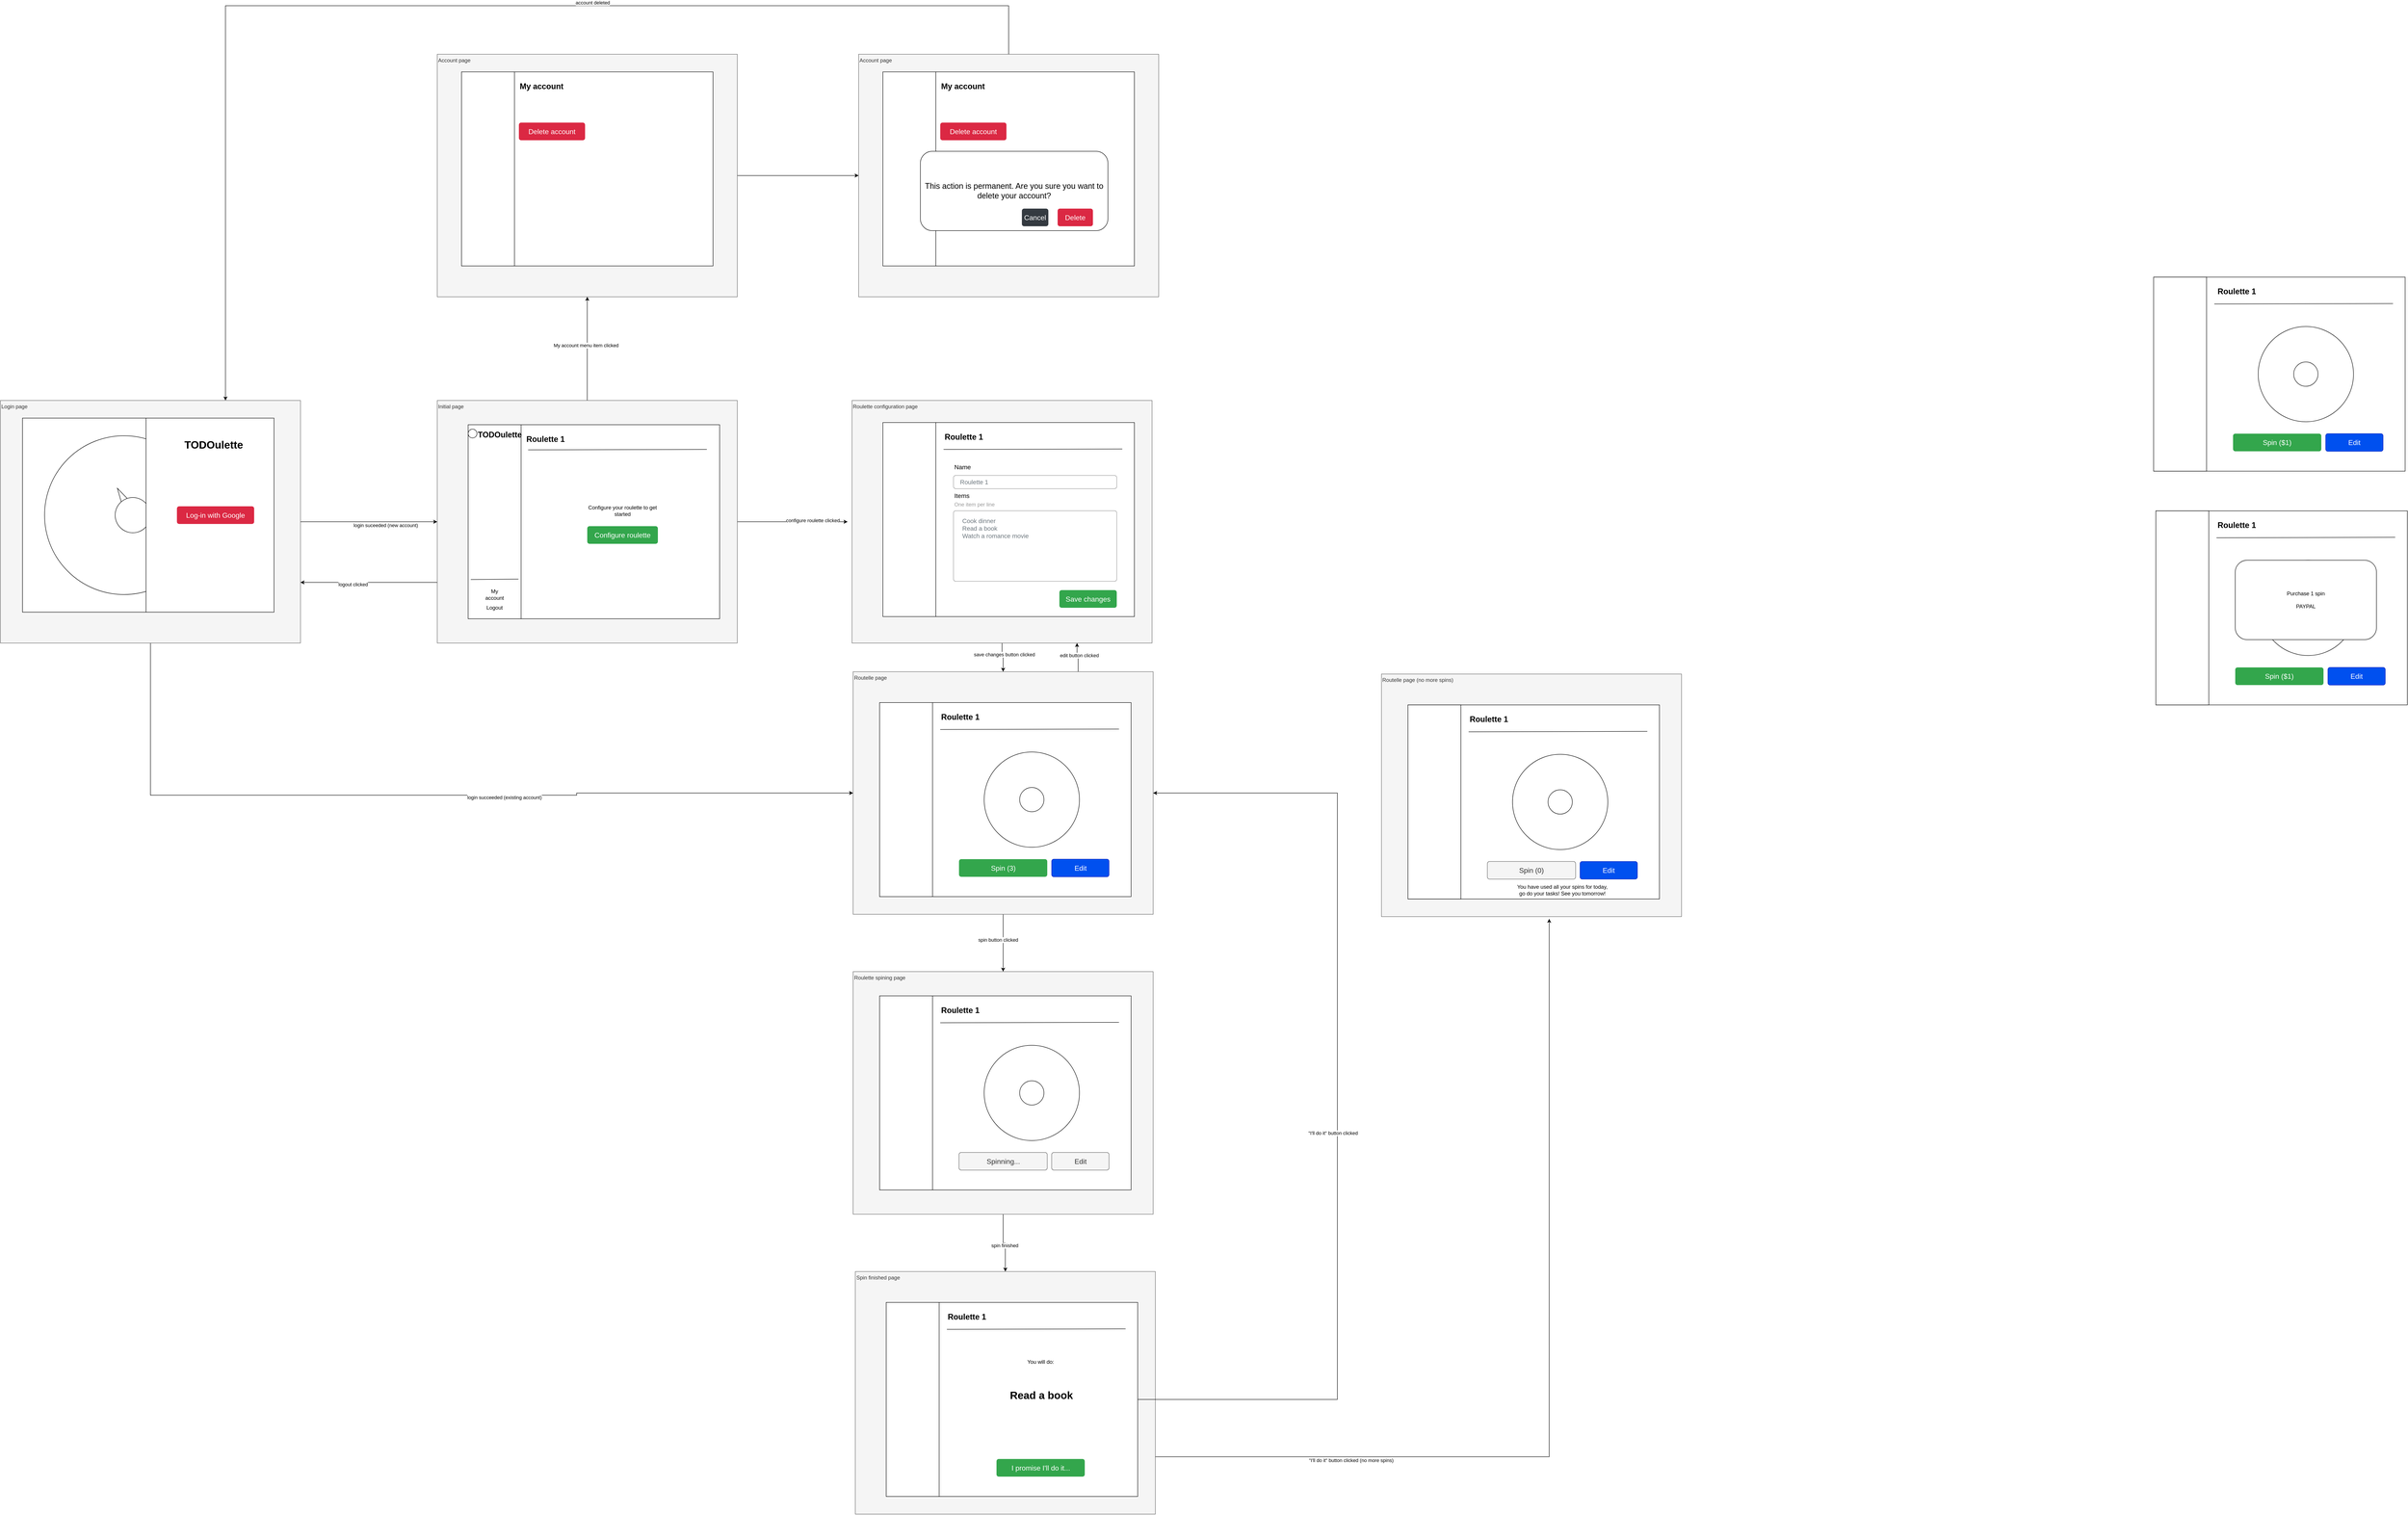 <mxfile version="27.0.9">
  <diagram id="_kltjX0dZ1afKoBh7RQo" name="Version 1 (limited spins)">
    <mxGraphModel dx="2907" dy="2923" grid="1" gridSize="10" guides="1" tooltips="1" connect="1" arrows="1" fold="1" page="1" pageScale="1" pageWidth="850" pageHeight="1100" math="0" shadow="0">
      <root>
        <mxCell id="0" />
        <mxCell id="1" parent="0" />
        <mxCell id="4SKJvG_wusuK_0YECNGo-34" value="Spin finished page" style="rounded=0;whiteSpace=wrap;html=1;fillColor=#f5f5f5;fontColor=#333333;strokeColor=#666666;align=left;verticalAlign=top;" parent="1" vertex="1">
          <mxGeometry x="1977.5" y="1930" width="680" height="550" as="geometry" />
        </mxCell>
        <mxCell id="4SKJvG_wusuK_0YECNGo-35" style="edgeStyle=orthogonalEdgeStyle;rounded=0;orthogonalLoop=1;jettySize=auto;html=1;entryX=0.5;entryY=0;entryDx=0;entryDy=0;" parent="1" source="4SKJvG_wusuK_0YECNGo-31" target="4SKJvG_wusuK_0YECNGo-34" edge="1">
          <mxGeometry relative="1" as="geometry" />
        </mxCell>
        <mxCell id="4SKJvG_wusuK_0YECNGo-36" value="spin finished" style="edgeLabel;html=1;align=center;verticalAlign=middle;resizable=0;points=[];" parent="4SKJvG_wusuK_0YECNGo-35" vertex="1" connectable="0">
          <mxGeometry x="0.117" y="-2" relative="1" as="geometry">
            <mxPoint as="offset" />
          </mxGeometry>
        </mxCell>
        <mxCell id="4SKJvG_wusuK_0YECNGo-31" value="Roulette spining page" style="rounded=0;whiteSpace=wrap;html=1;fillColor=#f5f5f5;fontColor=#333333;strokeColor=#666666;align=left;verticalAlign=top;" parent="1" vertex="1">
          <mxGeometry x="1972.5" y="1250" width="680" height="550" as="geometry" />
        </mxCell>
        <mxCell id="4SKJvG_wusuK_0YECNGo-29" style="edgeStyle=orthogonalEdgeStyle;rounded=0;orthogonalLoop=1;jettySize=auto;html=1;exitX=0.75;exitY=0;exitDx=0;exitDy=0;entryX=0.75;entryY=1;entryDx=0;entryDy=0;" parent="1" source="4SKJvG_wusuK_0YECNGo-13" target="4SKJvG_wusuK_0YECNGo-10" edge="1">
          <mxGeometry relative="1" as="geometry" />
        </mxCell>
        <mxCell id="4SKJvG_wusuK_0YECNGo-30" value="edit button clicked" style="edgeLabel;html=1;align=center;verticalAlign=middle;resizable=0;points=[];" parent="4SKJvG_wusuK_0YECNGo-29" vertex="1" connectable="0">
          <mxGeometry x="0.186" y="-5" relative="1" as="geometry">
            <mxPoint as="offset" />
          </mxGeometry>
        </mxCell>
        <mxCell id="4SKJvG_wusuK_0YECNGo-32" style="edgeStyle=orthogonalEdgeStyle;rounded=0;orthogonalLoop=1;jettySize=auto;html=1;entryX=0.5;entryY=0;entryDx=0;entryDy=0;" parent="1" source="4SKJvG_wusuK_0YECNGo-13" target="4SKJvG_wusuK_0YECNGo-31" edge="1">
          <mxGeometry relative="1" as="geometry" />
        </mxCell>
        <mxCell id="4SKJvG_wusuK_0YECNGo-33" value="spin button clicked" style="edgeLabel;html=1;align=center;verticalAlign=middle;resizable=0;points=[];" parent="4SKJvG_wusuK_0YECNGo-32" vertex="1" connectable="0">
          <mxGeometry x="-0.108" y="-12" relative="1" as="geometry">
            <mxPoint as="offset" />
          </mxGeometry>
        </mxCell>
        <mxCell id="4SKJvG_wusuK_0YECNGo-13" value="Routelle page" style="rounded=0;whiteSpace=wrap;html=1;fillColor=#f5f5f5;fontColor=#333333;strokeColor=#666666;align=left;verticalAlign=top;" parent="1" vertex="1">
          <mxGeometry x="1972.5" y="570" width="680" height="550" as="geometry" />
        </mxCell>
        <mxCell id="4SKJvG_wusuK_0YECNGo-27" style="edgeStyle=orthogonalEdgeStyle;rounded=0;orthogonalLoop=1;jettySize=auto;html=1;entryX=0.5;entryY=0;entryDx=0;entryDy=0;" parent="1" source="4SKJvG_wusuK_0YECNGo-10" target="4SKJvG_wusuK_0YECNGo-13" edge="1">
          <mxGeometry relative="1" as="geometry" />
        </mxCell>
        <mxCell id="4SKJvG_wusuK_0YECNGo-28" value="save changes button clicked" style="edgeLabel;html=1;align=center;verticalAlign=middle;resizable=0;points=[];" parent="4SKJvG_wusuK_0YECNGo-27" vertex="1" connectable="0">
          <mxGeometry x="-0.23" y="5" relative="1" as="geometry">
            <mxPoint as="offset" />
          </mxGeometry>
        </mxCell>
        <mxCell id="4SKJvG_wusuK_0YECNGo-10" value="Roulette configuration page" style="rounded=0;whiteSpace=wrap;html=1;fillColor=#f5f5f5;fontColor=#333333;strokeColor=#666666;align=left;verticalAlign=top;" parent="1" vertex="1">
          <mxGeometry x="1970" y="-45" width="680" height="550" as="geometry" />
        </mxCell>
        <mxCell id="4SKJvG_wusuK_0YECNGo-21" style="edgeStyle=orthogonalEdgeStyle;rounded=0;orthogonalLoop=1;jettySize=auto;html=1;entryX=0;entryY=0.5;entryDx=0;entryDy=0;" parent="1" source="4SKJvG_wusuK_0YECNGo-4" target="4SKJvG_wusuK_0YECNGo-16" edge="1">
          <mxGeometry relative="1" as="geometry" />
        </mxCell>
        <mxCell id="4SKJvG_wusuK_0YECNGo-4" value="Account page" style="rounded=0;whiteSpace=wrap;html=1;fillColor=#f5f5f5;fontColor=#333333;strokeColor=#666666;align=left;verticalAlign=top;" parent="1" vertex="1">
          <mxGeometry x="1030" y="-830" width="680" height="550" as="geometry" />
        </mxCell>
        <mxCell id="4SKJvG_wusuK_0YECNGo-6" style="edgeStyle=orthogonalEdgeStyle;rounded=0;orthogonalLoop=1;jettySize=auto;html=1;" parent="1" source="4SKJvG_wusuK_0YECNGo-1" target="4SKJvG_wusuK_0YECNGo-4" edge="1">
          <mxGeometry relative="1" as="geometry" />
        </mxCell>
        <mxCell id="4SKJvG_wusuK_0YECNGo-7" value="My account menu item clicked" style="edgeLabel;html=1;align=center;verticalAlign=middle;resizable=0;points=[];" parent="4SKJvG_wusuK_0YECNGo-6" vertex="1" connectable="0">
          <mxGeometry x="0.058" y="3" relative="1" as="geometry">
            <mxPoint y="-1" as="offset" />
          </mxGeometry>
        </mxCell>
        <mxCell id="4SKJvG_wusuK_0YECNGo-8" style="edgeStyle=orthogonalEdgeStyle;rounded=0;orthogonalLoop=1;jettySize=auto;html=1;exitX=0;exitY=0.75;exitDx=0;exitDy=0;entryX=1;entryY=0.75;entryDx=0;entryDy=0;" parent="1" source="4SKJvG_wusuK_0YECNGo-1" target="GNKquX3tjcensdPC8M7u-1" edge="1">
          <mxGeometry relative="1" as="geometry" />
        </mxCell>
        <mxCell id="4SKJvG_wusuK_0YECNGo-9" value="logout clicked" style="edgeLabel;html=1;align=center;verticalAlign=middle;resizable=0;points=[];" parent="4SKJvG_wusuK_0YECNGo-8" vertex="1" connectable="0">
          <mxGeometry x="0.237" y="4" relative="1" as="geometry">
            <mxPoint as="offset" />
          </mxGeometry>
        </mxCell>
        <mxCell id="4SKJvG_wusuK_0YECNGo-11" style="edgeStyle=orthogonalEdgeStyle;rounded=0;orthogonalLoop=1;jettySize=auto;html=1;" parent="1" source="4SKJvG_wusuK_0YECNGo-1" edge="1">
          <mxGeometry relative="1" as="geometry">
            <mxPoint x="1960" y="230" as="targetPoint" />
          </mxGeometry>
        </mxCell>
        <mxCell id="4SKJvG_wusuK_0YECNGo-12" value="configure roulette clicked" style="edgeLabel;html=1;align=center;verticalAlign=middle;resizable=0;points=[];" parent="4SKJvG_wusuK_0YECNGo-11" vertex="1" connectable="0">
          <mxGeometry x="0.378" y="4" relative="1" as="geometry">
            <mxPoint x="-1" as="offset" />
          </mxGeometry>
        </mxCell>
        <mxCell id="4SKJvG_wusuK_0YECNGo-1" value="Initial page" style="rounded=0;whiteSpace=wrap;html=1;fillColor=#f5f5f5;fontColor=#333333;strokeColor=#666666;align=left;verticalAlign=top;" parent="1" vertex="1">
          <mxGeometry x="1030" y="-45" width="680" height="550" as="geometry" />
        </mxCell>
        <mxCell id="4SKJvG_wusuK_0YECNGo-2" style="edgeStyle=orthogonalEdgeStyle;rounded=0;orthogonalLoop=1;jettySize=auto;html=1;entryX=0;entryY=0.5;entryDx=0;entryDy=0;" parent="1" source="GNKquX3tjcensdPC8M7u-1" target="4SKJvG_wusuK_0YECNGo-1" edge="1">
          <mxGeometry relative="1" as="geometry" />
        </mxCell>
        <mxCell id="4SKJvG_wusuK_0YECNGo-3" value="login suceeded (new account)" style="edgeLabel;html=1;align=center;verticalAlign=middle;resizable=0;points=[];" parent="4SKJvG_wusuK_0YECNGo-2" vertex="1" connectable="0">
          <mxGeometry x="0.248" y="-8" relative="1" as="geometry">
            <mxPoint x="-1" as="offset" />
          </mxGeometry>
        </mxCell>
        <mxCell id="4SKJvG_wusuK_0YECNGo-14" style="edgeStyle=orthogonalEdgeStyle;rounded=0;orthogonalLoop=1;jettySize=auto;html=1;entryX=0;entryY=0.5;entryDx=0;entryDy=0;" parent="1" source="GNKquX3tjcensdPC8M7u-1" target="4SKJvG_wusuK_0YECNGo-13" edge="1">
          <mxGeometry relative="1" as="geometry">
            <Array as="points">
              <mxPoint x="380" y="850" />
              <mxPoint x="1346" y="850" />
              <mxPoint x="1346" y="845" />
            </Array>
          </mxGeometry>
        </mxCell>
        <mxCell id="4SKJvG_wusuK_0YECNGo-15" value="login succeeded (existing account)" style="edgeLabel;html=1;align=center;verticalAlign=middle;resizable=0;points=[];" parent="4SKJvG_wusuK_0YECNGo-14" vertex="1" connectable="0">
          <mxGeometry x="0.181" y="-5" relative="1" as="geometry">
            <mxPoint as="offset" />
          </mxGeometry>
        </mxCell>
        <mxCell id="GNKquX3tjcensdPC8M7u-1" value="Login page" style="rounded=0;whiteSpace=wrap;html=1;fillColor=#f5f5f5;fontColor=#333333;strokeColor=#666666;align=left;verticalAlign=top;" parent="1" vertex="1">
          <mxGeometry x="40" y="-45" width="680" height="550" as="geometry" />
        </mxCell>
        <mxCell id="xZkq6OMs5n-9DprCI7Dk-1" value="" style="rounded=0;whiteSpace=wrap;html=1;" parent="1" vertex="1">
          <mxGeometry x="90" y="-5" width="570" height="440" as="geometry" />
        </mxCell>
        <mxCell id="rR4SrOsn7YcrLf4KnVZ0-2" value="" style="rounded=0;whiteSpace=wrap;html=1;" parent="1" vertex="1">
          <mxGeometry x="90" y="-5" width="280" height="440" as="geometry" />
        </mxCell>
        <mxCell id="rR4SrOsn7YcrLf4KnVZ0-4" value="" style="ellipse;whiteSpace=wrap;html=1;aspect=fixed;" parent="1" vertex="1">
          <mxGeometry x="140" y="35" width="360" height="360" as="geometry" />
        </mxCell>
        <mxCell id="rR4SrOsn7YcrLf4KnVZ0-7" value="" style="triangle;whiteSpace=wrap;html=1;rotation=-120;" parent="1" vertex="1">
          <mxGeometry x="290" y="165" width="60" height="30" as="geometry" />
        </mxCell>
        <mxCell id="rR4SrOsn7YcrLf4KnVZ0-6" value="" style="ellipse;whiteSpace=wrap;html=1;aspect=fixed;" parent="1" vertex="1">
          <mxGeometry x="300" y="175" width="80" height="80" as="geometry" />
        </mxCell>
        <mxCell id="rR4SrOsn7YcrLf4KnVZ0-5" value="" style="rounded=0;whiteSpace=wrap;html=1;" parent="1" vertex="1">
          <mxGeometry x="370" y="-5" width="290" height="440" as="geometry" />
        </mxCell>
        <mxCell id="rR4SrOsn7YcrLf4KnVZ0-1" value="Log-in with Google" style="html=1;shadow=0;dashed=0;shape=mxgraph.bootstrap.rrect;rSize=5;strokeColor=none;strokeWidth=1;fillColor=#DB2843;fontColor=#FFFFFF;whiteSpace=wrap;align=center;verticalAlign=middle;spacingLeft=0;fontStyle=0;fontSize=16;spacing=5;" parent="1" vertex="1">
          <mxGeometry x="440" y="195" width="175" height="40" as="geometry" />
        </mxCell>
        <mxCell id="rR4SrOsn7YcrLf4KnVZ0-8" value="&lt;h1 style=&quot;margin-top: 0px;&quot;&gt;TODOulette&lt;/h1&gt;" style="text;html=1;whiteSpace=wrap;overflow=hidden;rounded=0;" parent="1" vertex="1">
          <mxGeometry x="455" y="35" width="140" height="40" as="geometry" />
        </mxCell>
        <mxCell id="RsYt-immf06iiw5ztlk2-2" value="" style="rounded=0;whiteSpace=wrap;html=1;" parent="1" vertex="1">
          <mxGeometry x="1100" y="10" width="570" height="440" as="geometry" />
        </mxCell>
        <mxCell id="RsYt-immf06iiw5ztlk2-3" value="" style="rounded=0;whiteSpace=wrap;html=1;" parent="1" vertex="1">
          <mxGeometry x="1100" y="10" width="120" height="440" as="geometry" />
        </mxCell>
        <mxCell id="RsYt-immf06iiw5ztlk2-4" value="&lt;h1 style=&quot;margin-top: 0px;&quot;&gt;&lt;font style=&quot;font-size: 18px;&quot;&gt;TODOulette&lt;/font&gt;&lt;/h1&gt;" style="text;html=1;whiteSpace=wrap;overflow=hidden;rounded=0;" parent="1" vertex="1">
          <mxGeometry x="1120" y="10" width="140" height="40" as="geometry" />
        </mxCell>
        <mxCell id="RsYt-immf06iiw5ztlk2-5" value="Configure roulette" style="html=1;shadow=0;dashed=0;shape=mxgraph.bootstrap.rrect;rSize=5;strokeColor=none;strokeWidth=1;fillColor=#33A64C;fontColor=#FFFFFF;whiteSpace=wrap;align=center;verticalAlign=middle;spacingLeft=0;fontStyle=0;fontSize=16;spacing=5;" parent="1" vertex="1">
          <mxGeometry x="1370" y="240" width="160" height="40" as="geometry" />
        </mxCell>
        <mxCell id="mvWhSziDv5Osz0h54IR4-1" value="Configure your roulette to get started" style="text;html=1;align=center;verticalAlign=middle;whiteSpace=wrap;rounded=0;" parent="1" vertex="1">
          <mxGeometry x="1360" y="190" width="180" height="30" as="geometry" />
        </mxCell>
        <mxCell id="mvWhSziDv5Osz0h54IR4-3" value="Logout" style="text;html=1;align=center;verticalAlign=middle;whiteSpace=wrap;rounded=0;" parent="1" vertex="1">
          <mxGeometry x="1130" y="410" width="60" height="30" as="geometry" />
        </mxCell>
        <mxCell id="mvWhSziDv5Osz0h54IR4-20" value="My account" style="text;html=1;align=center;verticalAlign=middle;whiteSpace=wrap;rounded=0;" parent="1" vertex="1">
          <mxGeometry x="1130" y="380" width="60" height="30" as="geometry" />
        </mxCell>
        <mxCell id="mvWhSziDv5Osz0h54IR4-21" value="" style="rounded=0;whiteSpace=wrap;html=1;" parent="1" vertex="1">
          <mxGeometry x="2040" y="5" width="570" height="440" as="geometry" />
        </mxCell>
        <mxCell id="mvWhSziDv5Osz0h54IR4-22" value="" style="rounded=0;whiteSpace=wrap;html=1;" parent="1" vertex="1">
          <mxGeometry x="2040" y="5" width="120" height="440" as="geometry" />
        </mxCell>
        <mxCell id="mvWhSziDv5Osz0h54IR4-24" value="Save changes" style="html=1;shadow=0;dashed=0;shape=mxgraph.bootstrap.rrect;rSize=5;strokeColor=none;strokeWidth=1;fillColor=#33A64C;fontColor=#FFFFFF;whiteSpace=wrap;align=center;verticalAlign=middle;spacingLeft=0;fontStyle=0;fontSize=16;spacing=5;" parent="1" vertex="1">
          <mxGeometry x="2440" y="385" width="130" height="40" as="geometry" />
        </mxCell>
        <mxCell id="mvWhSziDv5Osz0h54IR4-32" value="Name" style="fillColor=none;strokeColor=none;align=left;fontSize=14;" parent="1" vertex="1">
          <mxGeometry x="2200" y="85" width="260" height="40" as="geometry" />
        </mxCell>
        <mxCell id="mvWhSziDv5Osz0h54IR4-33" value="Roulette 1" style="html=1;shadow=0;dashed=0;shape=mxgraph.bootstrap.rrect;rSize=5;fillColor=none;strokeColor=#999999;align=left;spacing=15;fontSize=14;fontColor=#6C767D;" parent="1" vertex="1">
          <mxGeometry x="2200" y="125" width="370" height="30" as="geometry" />
        </mxCell>
        <mxCell id="mvWhSziDv5Osz0h54IR4-34" value="One item per line" style="fillColor=none;strokeColor=none;align=left;spacing=2;fontSize=12;fontColor=#999999;" parent="1" vertex="1">
          <mxGeometry x="2200" y="175" width="260" height="30" as="geometry" />
        </mxCell>
        <mxCell id="mvWhSziDv5Osz0h54IR4-37" value="Cook dinner&lt;div&gt;Read a book&lt;/div&gt;&lt;div&gt;Watch a romance movie&lt;/div&gt;" style="html=1;shadow=0;dashed=0;shape=mxgraph.bootstrap.rrect;rSize=5;strokeColor=#999999;strokeWidth=1;fillColor=#FFFFFF;fontColor=#6C767D;whiteSpace=wrap;align=left;verticalAlign=top;spacingLeft=10;fontSize=14;spacing=10;" parent="1" vertex="1">
          <mxGeometry x="2200" y="205" width="370" height="160" as="geometry" />
        </mxCell>
        <mxCell id="mvWhSziDv5Osz0h54IR4-38" value="Items" style="fillColor=none;strokeColor=none;align=left;fontSize=14;" parent="1" vertex="1">
          <mxGeometry x="2200" y="150" width="50" height="40" as="geometry" />
        </mxCell>
        <mxCell id="mvWhSziDv5Osz0h54IR4-39" value="" style="rounded=0;whiteSpace=wrap;html=1;" parent="1" vertex="1">
          <mxGeometry x="2032.5" y="640" width="570" height="440" as="geometry" />
        </mxCell>
        <mxCell id="mvWhSziDv5Osz0h54IR4-40" value="" style="rounded=0;whiteSpace=wrap;html=1;" parent="1" vertex="1">
          <mxGeometry x="2032.5" y="640" width="120" height="440" as="geometry" />
        </mxCell>
        <mxCell id="mvWhSziDv5Osz0h54IR4-42" value="Edit" style="html=1;shadow=0;dashed=0;shape=mxgraph.bootstrap.rrect;rSize=5;strokeColor=#001DBC;strokeWidth=1;fillColor=#0050ef;whiteSpace=wrap;align=center;verticalAlign=middle;spacingLeft=0;fontStyle=0;fontSize=16;spacing=5;fontColor=#ffffff;" parent="1" vertex="1">
          <mxGeometry x="2422.5" y="995" width="130" height="40" as="geometry" />
        </mxCell>
        <mxCell id="mvWhSziDv5Osz0h54IR4-58" value="" style="ellipse;whiteSpace=wrap;html=1;aspect=fixed;" parent="1" vertex="1">
          <mxGeometry x="2269.5" y="752" width="216" height="216" as="geometry" />
        </mxCell>
        <mxCell id="mvWhSziDv5Osz0h54IR4-59" value="Spin (3)" style="html=1;shadow=0;dashed=0;shape=mxgraph.bootstrap.rrect;rSize=5;strokeColor=none;strokeWidth=1;fillColor=#33A64C;fontColor=#FFFFFF;whiteSpace=wrap;align=center;verticalAlign=middle;spacingLeft=0;fontStyle=0;fontSize=16;spacing=5;" parent="1" vertex="1">
          <mxGeometry x="2212.5" y="995" width="200" height="40" as="geometry" />
        </mxCell>
        <mxCell id="mvWhSziDv5Osz0h54IR4-60" value="" style="ellipse;whiteSpace=wrap;html=1;aspect=fixed;" parent="1" vertex="1">
          <mxGeometry x="2350" y="832.5" width="55" height="55" as="geometry" />
        </mxCell>
        <mxCell id="mvWhSziDv5Osz0h54IR4-77" value="&lt;h1 style=&quot;margin-top: 0px;&quot;&gt;&lt;font style=&quot;font-size: 18px;&quot;&gt;&lt;font style=&quot;&quot;&gt;Roulette &lt;/font&gt;1&lt;/font&gt;&lt;/h1&gt;" style="text;html=1;whiteSpace=wrap;overflow=hidden;rounded=0;" parent="1" vertex="1">
          <mxGeometry x="1230" y="20" width="180" height="40" as="geometry" />
        </mxCell>
        <mxCell id="mvWhSziDv5Osz0h54IR4-78" value="&lt;h1 style=&quot;margin-top: 0px;&quot;&gt;&lt;font style=&quot;font-size: 18px;&quot;&gt;&lt;font style=&quot;&quot;&gt;Roulette &lt;/font&gt;1&lt;/font&gt;&lt;/h1&gt;" style="text;html=1;whiteSpace=wrap;overflow=hidden;rounded=0;" parent="1" vertex="1">
          <mxGeometry x="2177.5" y="15" width="180" height="40" as="geometry" />
        </mxCell>
        <mxCell id="mvWhSziDv5Osz0h54IR4-80" value="&lt;h1 style=&quot;margin-top: 0px;&quot;&gt;&lt;font style=&quot;font-size: 18px;&quot;&gt;&lt;font style=&quot;&quot;&gt;Roulette &lt;/font&gt;1&lt;/font&gt;&lt;/h1&gt;" style="text;html=1;whiteSpace=wrap;overflow=hidden;rounded=0;" parent="1" vertex="1">
          <mxGeometry x="2170" y="650" width="180" height="40" as="geometry" />
        </mxCell>
        <mxCell id="mvWhSziDv5Osz0h54IR4-82" value="" style="ellipse;whiteSpace=wrap;html=1;aspect=fixed;" parent="1" vertex="1">
          <mxGeometry x="1100" y="20" width="20" height="20" as="geometry" />
        </mxCell>
        <mxCell id="mvWhSziDv5Osz0h54IR4-83" value="" style="endArrow=none;html=1;rounded=0;" parent="1" edge="1">
          <mxGeometry width="50" height="50" relative="1" as="geometry">
            <mxPoint x="1236" y="67" as="sourcePoint" />
            <mxPoint x="1641" y="66" as="targetPoint" />
          </mxGeometry>
        </mxCell>
        <mxCell id="mvWhSziDv5Osz0h54IR4-85" value="" style="endArrow=none;html=1;rounded=0;" parent="1" edge="1">
          <mxGeometry width="50" height="50" relative="1" as="geometry">
            <mxPoint x="1106" y="361" as="sourcePoint" />
            <mxPoint x="1214" y="360" as="targetPoint" />
          </mxGeometry>
        </mxCell>
        <mxCell id="mvWhSziDv5Osz0h54IR4-86" value="" style="endArrow=none;html=1;rounded=0;" parent="1" edge="1">
          <mxGeometry width="50" height="50" relative="1" as="geometry">
            <mxPoint x="2177.5" y="66" as="sourcePoint" />
            <mxPoint x="2582.5" y="65" as="targetPoint" />
          </mxGeometry>
        </mxCell>
        <mxCell id="mvWhSziDv5Osz0h54IR4-88" value="" style="endArrow=none;html=1;rounded=0;" parent="1" edge="1">
          <mxGeometry width="50" height="50" relative="1" as="geometry">
            <mxPoint x="2170" y="701" as="sourcePoint" />
            <mxPoint x="2575" y="700" as="targetPoint" />
          </mxGeometry>
        </mxCell>
        <mxCell id="mvWhSziDv5Osz0h54IR4-89" value="" style="rounded=0;whiteSpace=wrap;html=1;" parent="1" vertex="1">
          <mxGeometry x="1085" y="-790" width="570" height="440" as="geometry" />
        </mxCell>
        <mxCell id="mvWhSziDv5Osz0h54IR4-90" value="" style="rounded=0;whiteSpace=wrap;html=1;" parent="1" vertex="1">
          <mxGeometry x="1085" y="-790" width="120" height="440" as="geometry" />
        </mxCell>
        <mxCell id="mvWhSziDv5Osz0h54IR4-93" value="&lt;h1 style=&quot;margin-top: 0px;&quot;&gt;&lt;span style=&quot;font-size: 18px;&quot;&gt;My account&lt;/span&gt;&lt;/h1&gt;" style="text;html=1;whiteSpace=wrap;overflow=hidden;rounded=0;" parent="1" vertex="1">
          <mxGeometry x="1215" y="-780" width="180" height="40" as="geometry" />
        </mxCell>
        <mxCell id="4SKJvG_wusuK_0YECNGo-37" style="edgeStyle=orthogonalEdgeStyle;rounded=0;orthogonalLoop=1;jettySize=auto;html=1;entryX=1;entryY=0.5;entryDx=0;entryDy=0;" parent="1" source="mvWhSziDv5Osz0h54IR4-103" target="4SKJvG_wusuK_0YECNGo-13" edge="1">
          <mxGeometry relative="1" as="geometry">
            <Array as="points">
              <mxPoint x="3070" y="2220" />
              <mxPoint x="3070" y="845" />
            </Array>
          </mxGeometry>
        </mxCell>
        <mxCell id="4SKJvG_wusuK_0YECNGo-38" value="&quot;I&#39;ll do it&quot; button clicked" style="edgeLabel;html=1;align=center;verticalAlign=middle;resizable=0;points=[];" parent="4SKJvG_wusuK_0YECNGo-37" vertex="1" connectable="0">
          <mxGeometry x="-0.059" y="10" relative="1" as="geometry">
            <mxPoint as="offset" />
          </mxGeometry>
        </mxCell>
        <mxCell id="mvWhSziDv5Osz0h54IR4-103" value="" style="rounded=0;whiteSpace=wrap;html=1;" parent="1" vertex="1">
          <mxGeometry x="2047.5" y="2000" width="570" height="440" as="geometry" />
        </mxCell>
        <mxCell id="mvWhSziDv5Osz0h54IR4-104" value="" style="rounded=0;whiteSpace=wrap;html=1;" parent="1" vertex="1">
          <mxGeometry x="2047.5" y="2000" width="120" height="440" as="geometry" />
        </mxCell>
        <mxCell id="mvWhSziDv5Osz0h54IR4-107" value="I promise I&#39;ll do it..." style="html=1;shadow=0;dashed=0;shape=mxgraph.bootstrap.rrect;rSize=5;strokeColor=none;strokeWidth=1;fillColor=#33A64C;fontColor=#FFFFFF;whiteSpace=wrap;align=center;verticalAlign=middle;spacingLeft=0;fontStyle=0;fontSize=16;spacing=5;" parent="1" vertex="1">
          <mxGeometry x="2297.5" y="2355" width="200" height="40" as="geometry" />
        </mxCell>
        <mxCell id="mvWhSziDv5Osz0h54IR4-109" value="&lt;h1 style=&quot;margin-top: 0px;&quot;&gt;&lt;font style=&quot;font-size: 18px;&quot;&gt;&lt;font style=&quot;&quot;&gt;Roulette &lt;/font&gt;1&lt;/font&gt;&lt;/h1&gt;" style="text;html=1;whiteSpace=wrap;overflow=hidden;rounded=0;" parent="1" vertex="1">
          <mxGeometry x="2185" y="2010" width="180" height="40" as="geometry" />
        </mxCell>
        <mxCell id="mvWhSziDv5Osz0h54IR4-110" value="" style="endArrow=none;html=1;rounded=0;" parent="1" edge="1">
          <mxGeometry width="50" height="50" relative="1" as="geometry">
            <mxPoint x="2185" y="2061" as="sourcePoint" />
            <mxPoint x="2590" y="2060" as="targetPoint" />
          </mxGeometry>
        </mxCell>
        <mxCell id="mvWhSziDv5Osz0h54IR4-111" value="You will do:" style="text;html=1;align=center;verticalAlign=middle;whiteSpace=wrap;rounded=0;" parent="1" vertex="1">
          <mxGeometry x="2344" y="2120" width="107" height="30" as="geometry" />
        </mxCell>
        <mxCell id="mvWhSziDv5Osz0h54IR4-112" value="&lt;h1 style=&quot;margin-top: 0px;&quot;&gt;Read a book&lt;/h1&gt;" style="text;html=1;whiteSpace=wrap;overflow=hidden;rounded=0;" parent="1" vertex="1">
          <mxGeometry x="2325.5" y="2190" width="147" height="70" as="geometry" />
        </mxCell>
        <mxCell id="mvWhSziDv5Osz0h54IR4-114" value="" style="rounded=0;whiteSpace=wrap;html=1;" parent="1" vertex="1">
          <mxGeometry x="4920" y="-324.73" width="570" height="440" as="geometry" />
        </mxCell>
        <mxCell id="mvWhSziDv5Osz0h54IR4-115" value="" style="rounded=0;whiteSpace=wrap;html=1;" parent="1" vertex="1">
          <mxGeometry x="4920" y="-324.73" width="120" height="440" as="geometry" />
        </mxCell>
        <mxCell id="mvWhSziDv5Osz0h54IR4-116" value="Edit" style="html=1;shadow=0;dashed=0;shape=mxgraph.bootstrap.rrect;rSize=5;strokeColor=#001DBC;strokeWidth=1;fillColor=#0050ef;whiteSpace=wrap;align=center;verticalAlign=middle;spacingLeft=0;fontStyle=0;fontSize=16;spacing=5;fontColor=#ffffff;" parent="1" vertex="1">
          <mxGeometry x="5310" y="30.27" width="130" height="40" as="geometry" />
        </mxCell>
        <mxCell id="mvWhSziDv5Osz0h54IR4-117" value="" style="ellipse;whiteSpace=wrap;html=1;aspect=fixed;" parent="1" vertex="1">
          <mxGeometry x="5157" y="-212.73" width="216" height="216" as="geometry" />
        </mxCell>
        <mxCell id="mvWhSziDv5Osz0h54IR4-118" value="Spin ($1)" style="html=1;shadow=0;dashed=0;shape=mxgraph.bootstrap.rrect;rSize=5;strokeColor=none;strokeWidth=1;fillColor=#33A64C;fontColor=#FFFFFF;whiteSpace=wrap;align=center;verticalAlign=middle;spacingLeft=0;fontStyle=0;fontSize=16;spacing=5;" parent="1" vertex="1">
          <mxGeometry x="5100" y="30.27" width="200" height="40" as="geometry" />
        </mxCell>
        <mxCell id="mvWhSziDv5Osz0h54IR4-119" value="" style="ellipse;whiteSpace=wrap;html=1;aspect=fixed;" parent="1" vertex="1">
          <mxGeometry x="5237.5" y="-132.23" width="55" height="55" as="geometry" />
        </mxCell>
        <mxCell id="mvWhSziDv5Osz0h54IR4-120" value="&lt;h1 style=&quot;margin-top: 0px;&quot;&gt;&lt;font style=&quot;font-size: 18px;&quot;&gt;&lt;font style=&quot;&quot;&gt;Roulette &lt;/font&gt;1&lt;/font&gt;&lt;/h1&gt;" style="text;html=1;whiteSpace=wrap;overflow=hidden;rounded=0;" parent="1" vertex="1">
          <mxGeometry x="5062.5" y="-314.73" width="180" height="40" as="geometry" />
        </mxCell>
        <mxCell id="mvWhSziDv5Osz0h54IR4-121" value="" style="endArrow=none;html=1;rounded=0;" parent="1" edge="1">
          <mxGeometry width="50" height="50" relative="1" as="geometry">
            <mxPoint x="5057.5" y="-263.73" as="sourcePoint" />
            <mxPoint x="5462.5" y="-264.73" as="targetPoint" />
          </mxGeometry>
        </mxCell>
        <mxCell id="mvWhSziDv5Osz0h54IR4-122" value="Delete account" style="html=1;shadow=0;dashed=0;shape=mxgraph.bootstrap.rrect;rSize=5;strokeColor=none;strokeWidth=1;fillColor=#DB2843;fontColor=#FFFFFF;whiteSpace=wrap;align=center;verticalAlign=middle;spacingLeft=0;fontStyle=0;fontSize=16;spacing=5;" parent="1" vertex="1">
          <mxGeometry x="1215" y="-675" width="150" height="40" as="geometry" />
        </mxCell>
        <mxCell id="mvWhSziDv5Osz0h54IR4-163" value="" style="rounded=0;whiteSpace=wrap;html=1;" parent="1" vertex="1">
          <mxGeometry x="4925" y="205.27" width="570" height="440" as="geometry" />
        </mxCell>
        <mxCell id="mvWhSziDv5Osz0h54IR4-164" value="" style="rounded=0;whiteSpace=wrap;html=1;" parent="1" vertex="1">
          <mxGeometry x="4925" y="205.27" width="120" height="440" as="geometry" />
        </mxCell>
        <mxCell id="mvWhSziDv5Osz0h54IR4-165" value="Edit" style="html=1;shadow=0;dashed=0;shape=mxgraph.bootstrap.rrect;rSize=5;strokeColor=#001DBC;strokeWidth=1;fillColor=#0050ef;whiteSpace=wrap;align=center;verticalAlign=middle;spacingLeft=0;fontStyle=0;fontSize=16;spacing=5;fontColor=#ffffff;" parent="1" vertex="1">
          <mxGeometry x="5315" y="560.27" width="130" height="40" as="geometry" />
        </mxCell>
        <mxCell id="mvWhSziDv5Osz0h54IR4-166" value="" style="ellipse;whiteSpace=wrap;html=1;aspect=fixed;" parent="1" vertex="1">
          <mxGeometry x="5162" y="317.27" width="216" height="216" as="geometry" />
        </mxCell>
        <mxCell id="mvWhSziDv5Osz0h54IR4-167" value="Spin ($1)" style="html=1;shadow=0;dashed=0;shape=mxgraph.bootstrap.rrect;rSize=5;strokeColor=none;strokeWidth=1;fillColor=#33A64C;fontColor=#FFFFFF;whiteSpace=wrap;align=center;verticalAlign=middle;spacingLeft=0;fontStyle=0;fontSize=16;spacing=5;" parent="1" vertex="1">
          <mxGeometry x="5105" y="560.27" width="200" height="40" as="geometry" />
        </mxCell>
        <mxCell id="mvWhSziDv5Osz0h54IR4-168" value="" style="ellipse;whiteSpace=wrap;html=1;aspect=fixed;" parent="1" vertex="1">
          <mxGeometry x="5242.5" y="397.77" width="55" height="55" as="geometry" />
        </mxCell>
        <mxCell id="mvWhSziDv5Osz0h54IR4-169" value="&lt;h1 style=&quot;margin-top: 0px;&quot;&gt;&lt;font style=&quot;font-size: 18px;&quot;&gt;&lt;font style=&quot;&quot;&gt;Roulette &lt;/font&gt;1&lt;/font&gt;&lt;/h1&gt;" style="text;html=1;whiteSpace=wrap;overflow=hidden;rounded=0;" parent="1" vertex="1">
          <mxGeometry x="5062.5" y="215.27" width="180" height="40" as="geometry" />
        </mxCell>
        <mxCell id="mvWhSziDv5Osz0h54IR4-170" value="" style="endArrow=none;html=1;rounded=0;" parent="1" edge="1">
          <mxGeometry width="50" height="50" relative="1" as="geometry">
            <mxPoint x="5062.5" y="266.27" as="sourcePoint" />
            <mxPoint x="5467.5" y="265.27" as="targetPoint" />
          </mxGeometry>
        </mxCell>
        <mxCell id="mvWhSziDv5Osz0h54IR4-174" value="Purchase 1 spin&lt;div&gt;&lt;br&gt;&lt;/div&gt;&lt;div&gt;PAYPAL&lt;/div&gt;" style="rounded=1;whiteSpace=wrap;html=1;" parent="1" vertex="1">
          <mxGeometry x="5105" y="317.27" width="320" height="180" as="geometry" />
        </mxCell>
        <mxCell id="RssXFwSzg0zAoP-7W2g_-1" value="" style="rounded=0;whiteSpace=wrap;html=1;" parent="1" vertex="1">
          <mxGeometry x="2032.5" y="1305" width="570" height="440" as="geometry" />
        </mxCell>
        <mxCell id="RssXFwSzg0zAoP-7W2g_-2" value="" style="rounded=0;whiteSpace=wrap;html=1;" parent="1" vertex="1">
          <mxGeometry x="2032.5" y="1305" width="120" height="440" as="geometry" />
        </mxCell>
        <mxCell id="RssXFwSzg0zAoP-7W2g_-3" value="Edit" style="html=1;shadow=0;dashed=0;shape=mxgraph.bootstrap.rrect;rSize=5;strokeColor=#666666;strokeWidth=1;fillColor=#f5f5f5;whiteSpace=wrap;align=center;verticalAlign=middle;spacingLeft=0;fontStyle=0;fontSize=16;spacing=5;fontColor=#333333;" parent="1" vertex="1">
          <mxGeometry x="2422.5" y="1660" width="130" height="40" as="geometry" />
        </mxCell>
        <mxCell id="RssXFwSzg0zAoP-7W2g_-4" value="" style="ellipse;whiteSpace=wrap;html=1;aspect=fixed;" parent="1" vertex="1">
          <mxGeometry x="2269.5" y="1417" width="216" height="216" as="geometry" />
        </mxCell>
        <mxCell id="RssXFwSzg0zAoP-7W2g_-5" value="Spinning..." style="html=1;shadow=0;dashed=0;shape=mxgraph.bootstrap.rrect;rSize=5;strokeColor=#666666;strokeWidth=1;fillColor=#f5f5f5;fontColor=#333333;whiteSpace=wrap;align=center;verticalAlign=middle;spacingLeft=0;fontStyle=0;fontSize=16;spacing=5;" parent="1" vertex="1">
          <mxGeometry x="2212.5" y="1660" width="200" height="40" as="geometry" />
        </mxCell>
        <mxCell id="RssXFwSzg0zAoP-7W2g_-6" value="" style="ellipse;whiteSpace=wrap;html=1;aspect=fixed;" parent="1" vertex="1">
          <mxGeometry x="2350" y="1497.5" width="55" height="55" as="geometry" />
        </mxCell>
        <mxCell id="RssXFwSzg0zAoP-7W2g_-7" value="&lt;h1 style=&quot;margin-top: 0px;&quot;&gt;&lt;font style=&quot;font-size: 18px;&quot;&gt;&lt;font style=&quot;&quot;&gt;Roulette &lt;/font&gt;1&lt;/font&gt;&lt;/h1&gt;" style="text;html=1;whiteSpace=wrap;overflow=hidden;rounded=0;" parent="1" vertex="1">
          <mxGeometry x="2170" y="1315" width="180" height="40" as="geometry" />
        </mxCell>
        <mxCell id="RssXFwSzg0zAoP-7W2g_-8" value="" style="endArrow=none;html=1;rounded=0;" parent="1" edge="1">
          <mxGeometry width="50" height="50" relative="1" as="geometry">
            <mxPoint x="2170" y="1366" as="sourcePoint" />
            <mxPoint x="2575" y="1365" as="targetPoint" />
          </mxGeometry>
        </mxCell>
        <mxCell id="4SKJvG_wusuK_0YECNGo-25" style="edgeStyle=orthogonalEdgeStyle;rounded=0;orthogonalLoop=1;jettySize=auto;html=1;entryX=0.75;entryY=0;entryDx=0;entryDy=0;" parent="1" source="4SKJvG_wusuK_0YECNGo-16" target="GNKquX3tjcensdPC8M7u-1" edge="1">
          <mxGeometry relative="1" as="geometry">
            <Array as="points">
              <mxPoint x="2325" y="-940" />
              <mxPoint x="550" y="-940" />
            </Array>
          </mxGeometry>
        </mxCell>
        <mxCell id="4SKJvG_wusuK_0YECNGo-26" value="account deleted" style="edgeLabel;html=1;align=center;verticalAlign=middle;resizable=0;points=[];" parent="4SKJvG_wusuK_0YECNGo-25" vertex="1" connectable="0">
          <mxGeometry x="-0.242" y="-7" relative="1" as="geometry">
            <mxPoint as="offset" />
          </mxGeometry>
        </mxCell>
        <mxCell id="4SKJvG_wusuK_0YECNGo-16" value="Account page" style="rounded=0;whiteSpace=wrap;html=1;fillColor=#f5f5f5;fontColor=#333333;strokeColor=#666666;align=left;verticalAlign=top;" parent="1" vertex="1">
          <mxGeometry x="1985" y="-830" width="680" height="550" as="geometry" />
        </mxCell>
        <mxCell id="4SKJvG_wusuK_0YECNGo-17" value="" style="rounded=0;whiteSpace=wrap;html=1;" parent="1" vertex="1">
          <mxGeometry x="2040" y="-790" width="570" height="440" as="geometry" />
        </mxCell>
        <mxCell id="4SKJvG_wusuK_0YECNGo-18" value="" style="rounded=0;whiteSpace=wrap;html=1;" parent="1" vertex="1">
          <mxGeometry x="2040" y="-790" width="120" height="440" as="geometry" />
        </mxCell>
        <mxCell id="4SKJvG_wusuK_0YECNGo-19" value="&lt;h1 style=&quot;margin-top: 0px;&quot;&gt;&lt;span style=&quot;font-size: 18px;&quot;&gt;My account&lt;/span&gt;&lt;/h1&gt;" style="text;html=1;whiteSpace=wrap;overflow=hidden;rounded=0;" parent="1" vertex="1">
          <mxGeometry x="2170" y="-780" width="180" height="40" as="geometry" />
        </mxCell>
        <mxCell id="4SKJvG_wusuK_0YECNGo-20" value="Delete account" style="html=1;shadow=0;dashed=0;shape=mxgraph.bootstrap.rrect;rSize=5;strokeColor=none;strokeWidth=1;fillColor=#DB2843;fontColor=#FFFFFF;whiteSpace=wrap;align=center;verticalAlign=middle;spacingLeft=0;fontStyle=0;fontSize=16;spacing=5;" parent="1" vertex="1">
          <mxGeometry x="2170" y="-675" width="150" height="40" as="geometry" />
        </mxCell>
        <mxCell id="4SKJvG_wusuK_0YECNGo-22" value="&lt;font style=&quot;font-size: 18px;&quot;&gt;This action is permanent. Are you sure you want to delete your account?&lt;/font&gt;" style="rounded=1;whiteSpace=wrap;html=1;" parent="1" vertex="1">
          <mxGeometry x="2125" y="-610" width="425" height="180" as="geometry" />
        </mxCell>
        <mxCell id="4SKJvG_wusuK_0YECNGo-23" value="Delete" style="html=1;shadow=0;dashed=0;shape=mxgraph.bootstrap.rrect;rSize=5;strokeColor=none;strokeWidth=1;fillColor=#DB2843;fontColor=#FFFFFF;whiteSpace=wrap;align=center;verticalAlign=middle;spacingLeft=0;fontStyle=0;fontSize=16;spacing=5;" parent="1" vertex="1">
          <mxGeometry x="2436" y="-480" width="80" height="40" as="geometry" />
        </mxCell>
        <mxCell id="4SKJvG_wusuK_0YECNGo-24" value="Cancel" style="html=1;shadow=0;dashed=0;shape=mxgraph.bootstrap.rrect;rSize=5;strokeColor=none;strokeWidth=1;fillColor=#343A40;fontColor=#ffffff;whiteSpace=wrap;align=center;verticalAlign=middle;spacingLeft=0;fontStyle=0;fontSize=16;spacing=5;" parent="1" vertex="1">
          <mxGeometry x="2355" y="-480" width="60" height="40" as="geometry" />
        </mxCell>
        <mxCell id="j6sFRkjhFC-ntae6Wp6h-3" value="Routelle page (no more spins)" style="rounded=0;whiteSpace=wrap;html=1;fillColor=#f5f5f5;fontColor=#333333;strokeColor=#666666;align=left;verticalAlign=top;" vertex="1" parent="1">
          <mxGeometry x="3170" y="575.273" width="680" height="550" as="geometry" />
        </mxCell>
        <mxCell id="j6sFRkjhFC-ntae6Wp6h-5" value="" style="rounded=0;whiteSpace=wrap;html=1;" vertex="1" parent="1">
          <mxGeometry x="3230" y="645.273" width="570" height="440" as="geometry" />
        </mxCell>
        <mxCell id="j6sFRkjhFC-ntae6Wp6h-6" value="" style="rounded=0;whiteSpace=wrap;html=1;" vertex="1" parent="1">
          <mxGeometry x="3230" y="645.273" width="120" height="440" as="geometry" />
        </mxCell>
        <mxCell id="j6sFRkjhFC-ntae6Wp6h-7" value="Edit" style="html=1;shadow=0;dashed=0;shape=mxgraph.bootstrap.rrect;rSize=5;strokeColor=#001DBC;strokeWidth=1;fillColor=#0050ef;whiteSpace=wrap;align=center;verticalAlign=middle;spacingLeft=0;fontStyle=0;fontSize=16;spacing=5;fontColor=#ffffff;" vertex="1" parent="1">
          <mxGeometry x="3620" y="1000.273" width="130" height="40" as="geometry" />
        </mxCell>
        <mxCell id="j6sFRkjhFC-ntae6Wp6h-8" value="" style="ellipse;whiteSpace=wrap;html=1;aspect=fixed;" vertex="1" parent="1">
          <mxGeometry x="3467" y="757.273" width="216" height="216" as="geometry" />
        </mxCell>
        <mxCell id="j6sFRkjhFC-ntae6Wp6h-9" value="Spin (0)" style="html=1;shadow=0;dashed=0;shape=mxgraph.bootstrap.rrect;rSize=5;strokeColor=#666666;strokeWidth=1;fillColor=#f5f5f5;fontColor=#333333;whiteSpace=wrap;align=center;verticalAlign=middle;spacingLeft=0;fontStyle=0;fontSize=16;spacing=5;" vertex="1" parent="1">
          <mxGeometry x="3410" y="1000.273" width="200" height="40" as="geometry" />
        </mxCell>
        <mxCell id="j6sFRkjhFC-ntae6Wp6h-10" value="" style="ellipse;whiteSpace=wrap;html=1;aspect=fixed;" vertex="1" parent="1">
          <mxGeometry x="3547.5" y="837.773" width="55" height="55" as="geometry" />
        </mxCell>
        <mxCell id="j6sFRkjhFC-ntae6Wp6h-11" value="&lt;h1 style=&quot;margin-top: 0px;&quot;&gt;&lt;font style=&quot;font-size: 18px;&quot;&gt;&lt;font style=&quot;&quot;&gt;Roulette &lt;/font&gt;1&lt;/font&gt;&lt;/h1&gt;" style="text;html=1;whiteSpace=wrap;overflow=hidden;rounded=0;" vertex="1" parent="1">
          <mxGeometry x="3367.5" y="655.273" width="180" height="40" as="geometry" />
        </mxCell>
        <mxCell id="j6sFRkjhFC-ntae6Wp6h-12" value="" style="endArrow=none;html=1;rounded=0;" edge="1" parent="1">
          <mxGeometry width="50" height="50" relative="1" as="geometry">
            <mxPoint x="3367.5" y="706.273" as="sourcePoint" />
            <mxPoint x="3772.5" y="705.273" as="targetPoint" />
          </mxGeometry>
        </mxCell>
        <mxCell id="j6sFRkjhFC-ntae6Wp6h-13" value="You have used all your spins for today, go do your tasks! See you tomorrow!" style="text;html=1;align=center;verticalAlign=middle;whiteSpace=wrap;rounded=0;" vertex="1" parent="1">
          <mxGeometry x="3470" y="1050" width="220" height="30" as="geometry" />
        </mxCell>
        <mxCell id="j6sFRkjhFC-ntae6Wp6h-14" style="edgeStyle=orthogonalEdgeStyle;rounded=0;orthogonalLoop=1;jettySize=auto;html=1;entryX=0.559;entryY=1.009;entryDx=0;entryDy=0;entryPerimeter=0;" edge="1" parent="1" source="4SKJvG_wusuK_0YECNGo-34" target="j6sFRkjhFC-ntae6Wp6h-3">
          <mxGeometry relative="1" as="geometry">
            <Array as="points">
              <mxPoint x="3550" y="2350" />
            </Array>
          </mxGeometry>
        </mxCell>
        <mxCell id="j6sFRkjhFC-ntae6Wp6h-16" value="&quot;I&#39;ll do it&quot; button clicked (no more spins)" style="edgeLabel;html=1;align=center;verticalAlign=middle;resizable=0;points=[];" vertex="1" connectable="0" parent="j6sFRkjhFC-ntae6Wp6h-14">
          <mxGeometry x="-0.58" y="-8" relative="1" as="geometry">
            <mxPoint as="offset" />
          </mxGeometry>
        </mxCell>
      </root>
    </mxGraphModel>
  </diagram>
</mxfile>
